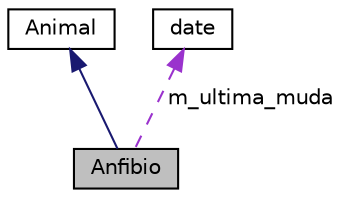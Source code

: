 digraph "Anfibio"
{
  edge [fontname="Helvetica",fontsize="10",labelfontname="Helvetica",labelfontsize="10"];
  node [fontname="Helvetica",fontsize="10",shape=record];
  Node4 [label="Anfibio",height=0.2,width=0.4,color="black", fillcolor="grey75", style="filled", fontcolor="black"];
  Node5 -> Node4 [dir="back",color="midnightblue",fontsize="10",style="solid"];
  Node5 [label="Animal",height=0.2,width=0.4,color="black", fillcolor="white", style="filled",URL="$classAnimal.html"];
  Node6 -> Node4 [dir="back",color="darkorchid3",fontsize="10",style="dashed",label=" m_ultima_muda" ];
  Node6 [label="date",height=0.2,width=0.4,color="black", fillcolor="white", style="filled",URL="$classdate.html"];
}
